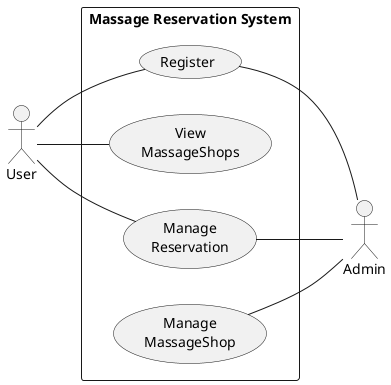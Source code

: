 @startuml Massage Reservation System Use Case Diagram
left to right direction
actor "User" as user
rectangle "Massage Reservation System" as massageReservationSystem {    
    usecase "Register" as register
    usecase "View\nMassageShops" as viewMassageShops
    usecase "Manage\nReservation" as manageRes
    usecase "Manage\nMassageShop" as manageMassageShop
}

user -- register
user -- viewMassageShops
user -- manageRes

actor "Admin" as admin
register -- admin
manageMassageShop -- admin
manageRes -- admin

@enduml